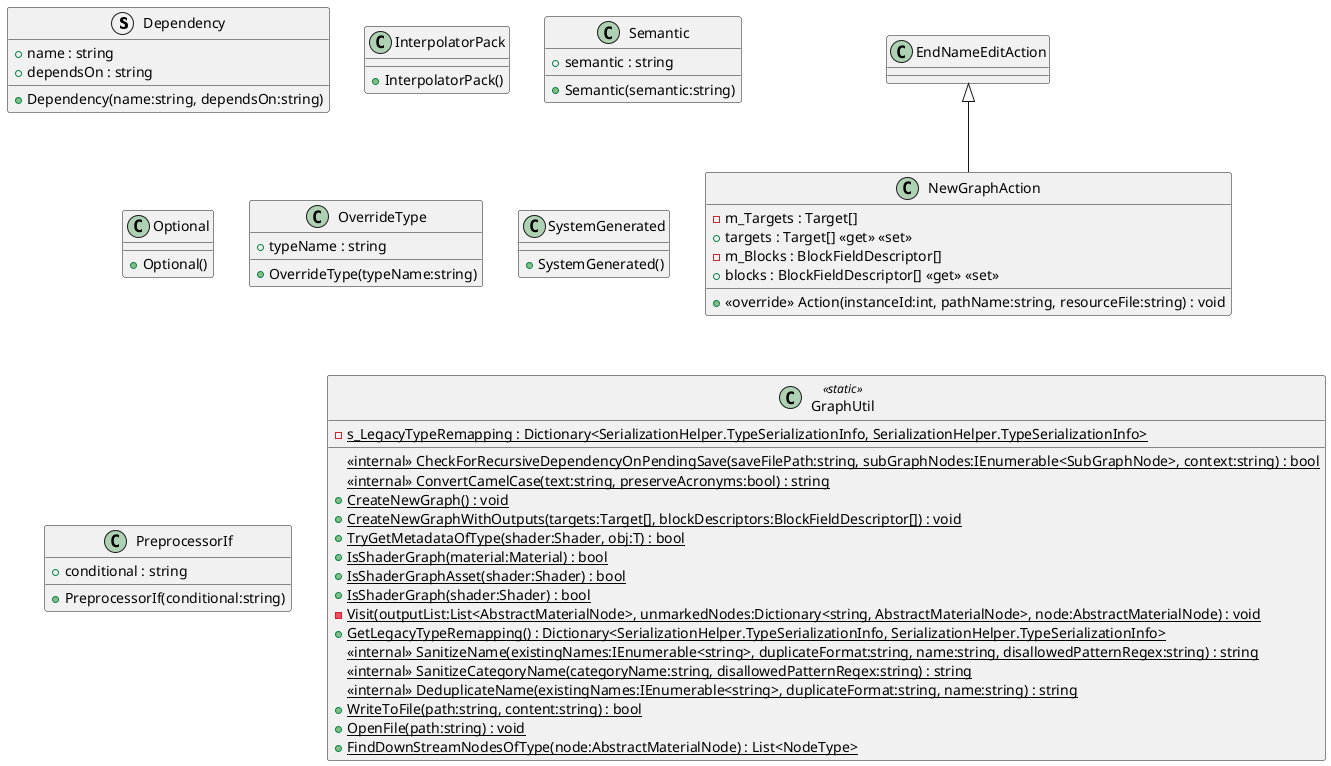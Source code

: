 @startuml
struct Dependency {
    + name : string
    + dependsOn : string
    + Dependency(name:string, dependsOn:string)
}
class InterpolatorPack {
    + InterpolatorPack()
}
class Semantic {
    + semantic : string
    + Semantic(semantic:string)
}
class Optional {
    + Optional()
}
class OverrideType {
    + typeName : string
    + OverrideType(typeName:string)
}
class SystemGenerated {
    + SystemGenerated()
}
class PreprocessorIf {
    + conditional : string
    + PreprocessorIf(conditional:string)
}
class NewGraphAction {
    - m_Targets : Target[]
    + targets : Target[] <<get>> <<set>>
    - m_Blocks : BlockFieldDescriptor[]
    + blocks : BlockFieldDescriptor[] <<get>> <<set>>
    + <<override>> Action(instanceId:int, pathName:string, resourceFile:string) : void
}
class GraphUtil <<static>> {
    <<internal>> {static} CheckForRecursiveDependencyOnPendingSave(saveFilePath:string, subGraphNodes:IEnumerable<SubGraphNode>, context:string) : bool
    <<internal>> {static} ConvertCamelCase(text:string, preserveAcronyms:bool) : string
    + {static} CreateNewGraph() : void
    + {static} CreateNewGraphWithOutputs(targets:Target[], blockDescriptors:BlockFieldDescriptor[]) : void
    + {static} TryGetMetadataOfType(shader:Shader, obj:T) : bool
    + {static} IsShaderGraph(material:Material) : bool
    + {static} IsShaderGraphAsset(shader:Shader) : bool
    + {static} IsShaderGraph(shader:Shader) : bool
    {static} - Visit(outputList:List<AbstractMaterialNode>, unmarkedNodes:Dictionary<string, AbstractMaterialNode>, node:AbstractMaterialNode) : void
    {static} - s_LegacyTypeRemapping : Dictionary<SerializationHelper.TypeSerializationInfo, SerializationHelper.TypeSerializationInfo>
    + {static} GetLegacyTypeRemapping() : Dictionary<SerializationHelper.TypeSerializationInfo, SerializationHelper.TypeSerializationInfo>
    <<internal>> {static} SanitizeName(existingNames:IEnumerable<string>, duplicateFormat:string, name:string, disallowedPatternRegex:string) : string
    <<internal>> {static} SanitizeCategoryName(categoryName:string, disallowedPatternRegex:string) : string
    <<internal>> {static} DeduplicateName(existingNames:IEnumerable<string>, duplicateFormat:string, name:string) : string
    + {static} WriteToFile(path:string, content:string) : bool
    + {static} OpenFile(path:string) : void
    + {static} FindDownStreamNodesOfType(node:AbstractMaterialNode) : List<NodeType>
}
EndNameEditAction <|-- NewGraphAction
@enduml
